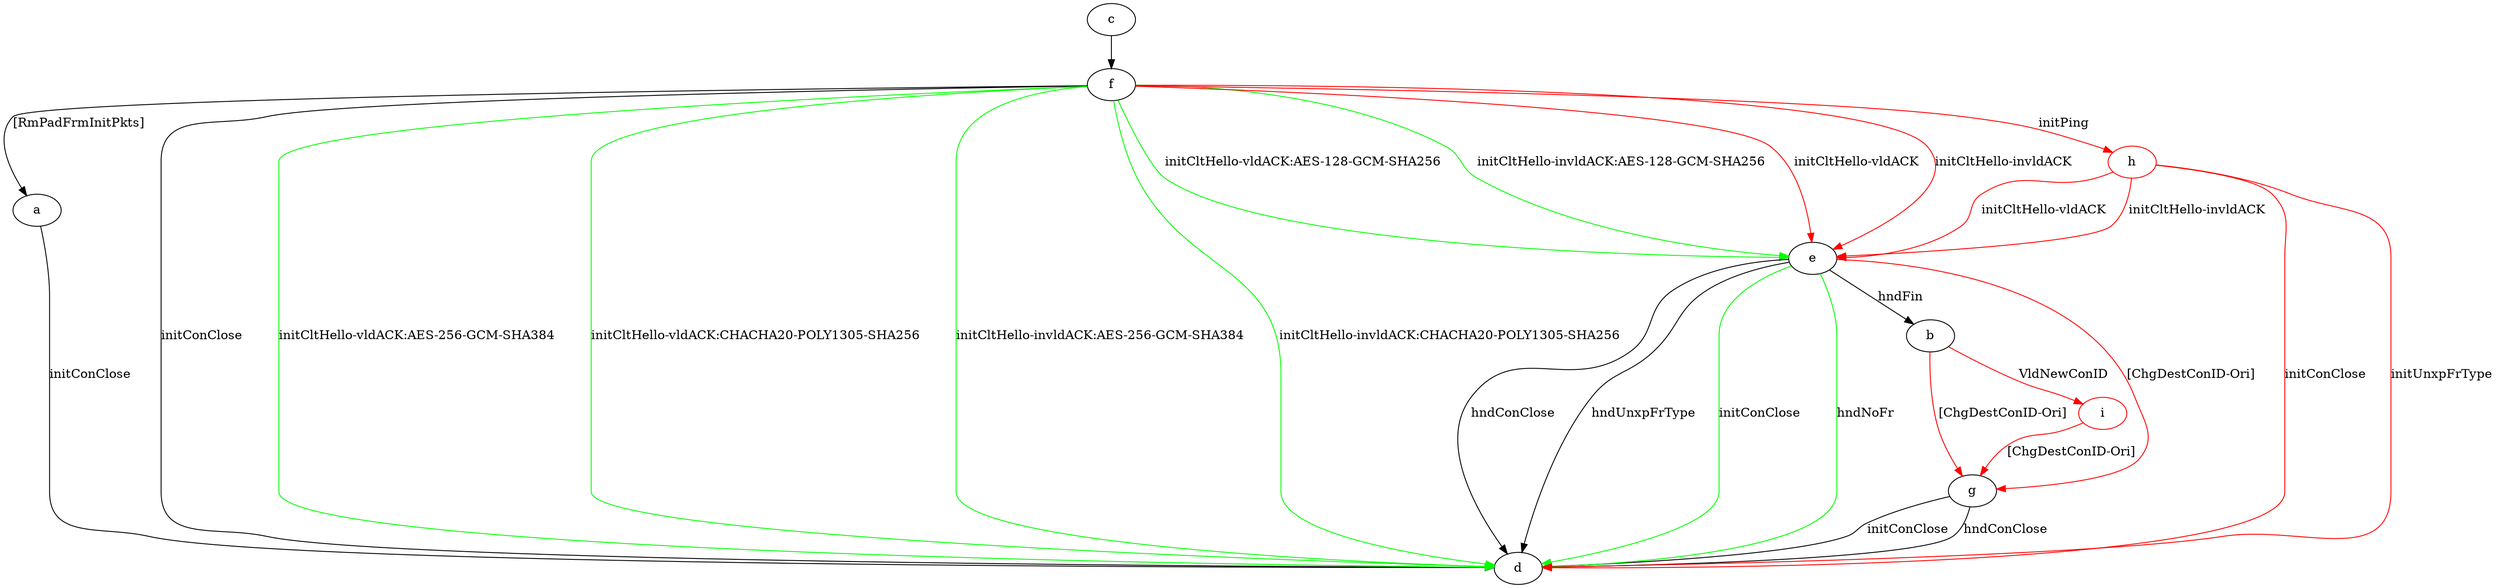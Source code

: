 digraph "" {
	a -> d	[key=0,
		label="initConClose "];
	b -> g	[key=0,
		color=red,
		label="[ChgDestConID-Ori] "];
	i	[color=red];
	b -> i	[key=0,
		color=red,
		label="VldNewConID "];
	c -> f	[key=0];
	e -> b	[key=0,
		label="hndFin "];
	e -> d	[key=0,
		label="hndConClose "];
	e -> d	[key=1,
		label="hndUnxpFrType "];
	e -> d	[key=2,
		color=green,
		label="initConClose "];
	e -> d	[key=3,
		color=green,
		label="hndNoFr "];
	e -> g	[key=0,
		color=red,
		label="[ChgDestConID-Ori] "];
	f -> a	[key=0,
		label="[RmPadFrmInitPkts] "];
	f -> d	[key=0,
		label="initConClose "];
	f -> d	[key=1,
		color=green,
		label="initCltHello-vldACK:AES-256-GCM-SHA384 "];
	f -> d	[key=2,
		color=green,
		label="initCltHello-vldACK:CHACHA20-POLY1305-SHA256 "];
	f -> d	[key=3,
		color=green,
		label="initCltHello-invldACK:AES-256-GCM-SHA384 "];
	f -> d	[key=4,
		color=green,
		label="initCltHello-invldACK:CHACHA20-POLY1305-SHA256 "];
	f -> e	[key=0,
		color=green,
		label="initCltHello-vldACK:AES-128-GCM-SHA256 "];
	f -> e	[key=1,
		color=green,
		label="initCltHello-invldACK:AES-128-GCM-SHA256 "];
	f -> e	[key=2,
		color=red,
		label="initCltHello-vldACK "];
	f -> e	[key=3,
		color=red,
		label="initCltHello-invldACK "];
	h	[color=red];
	f -> h	[key=0,
		color=red,
		label="initPing "];
	g -> d	[key=0,
		label="initConClose "];
	g -> d	[key=1,
		label="hndConClose "];
	h -> d	[key=0,
		color=red,
		label="initConClose "];
	h -> d	[key=1,
		color=red,
		label="initUnxpFrType "];
	h -> e	[key=0,
		color=red,
		label="initCltHello-vldACK "];
	h -> e	[key=1,
		color=red,
		label="initCltHello-invldACK "];
	i -> g	[key=0,
		color=red,
		label="[ChgDestConID-Ori] "];
}
